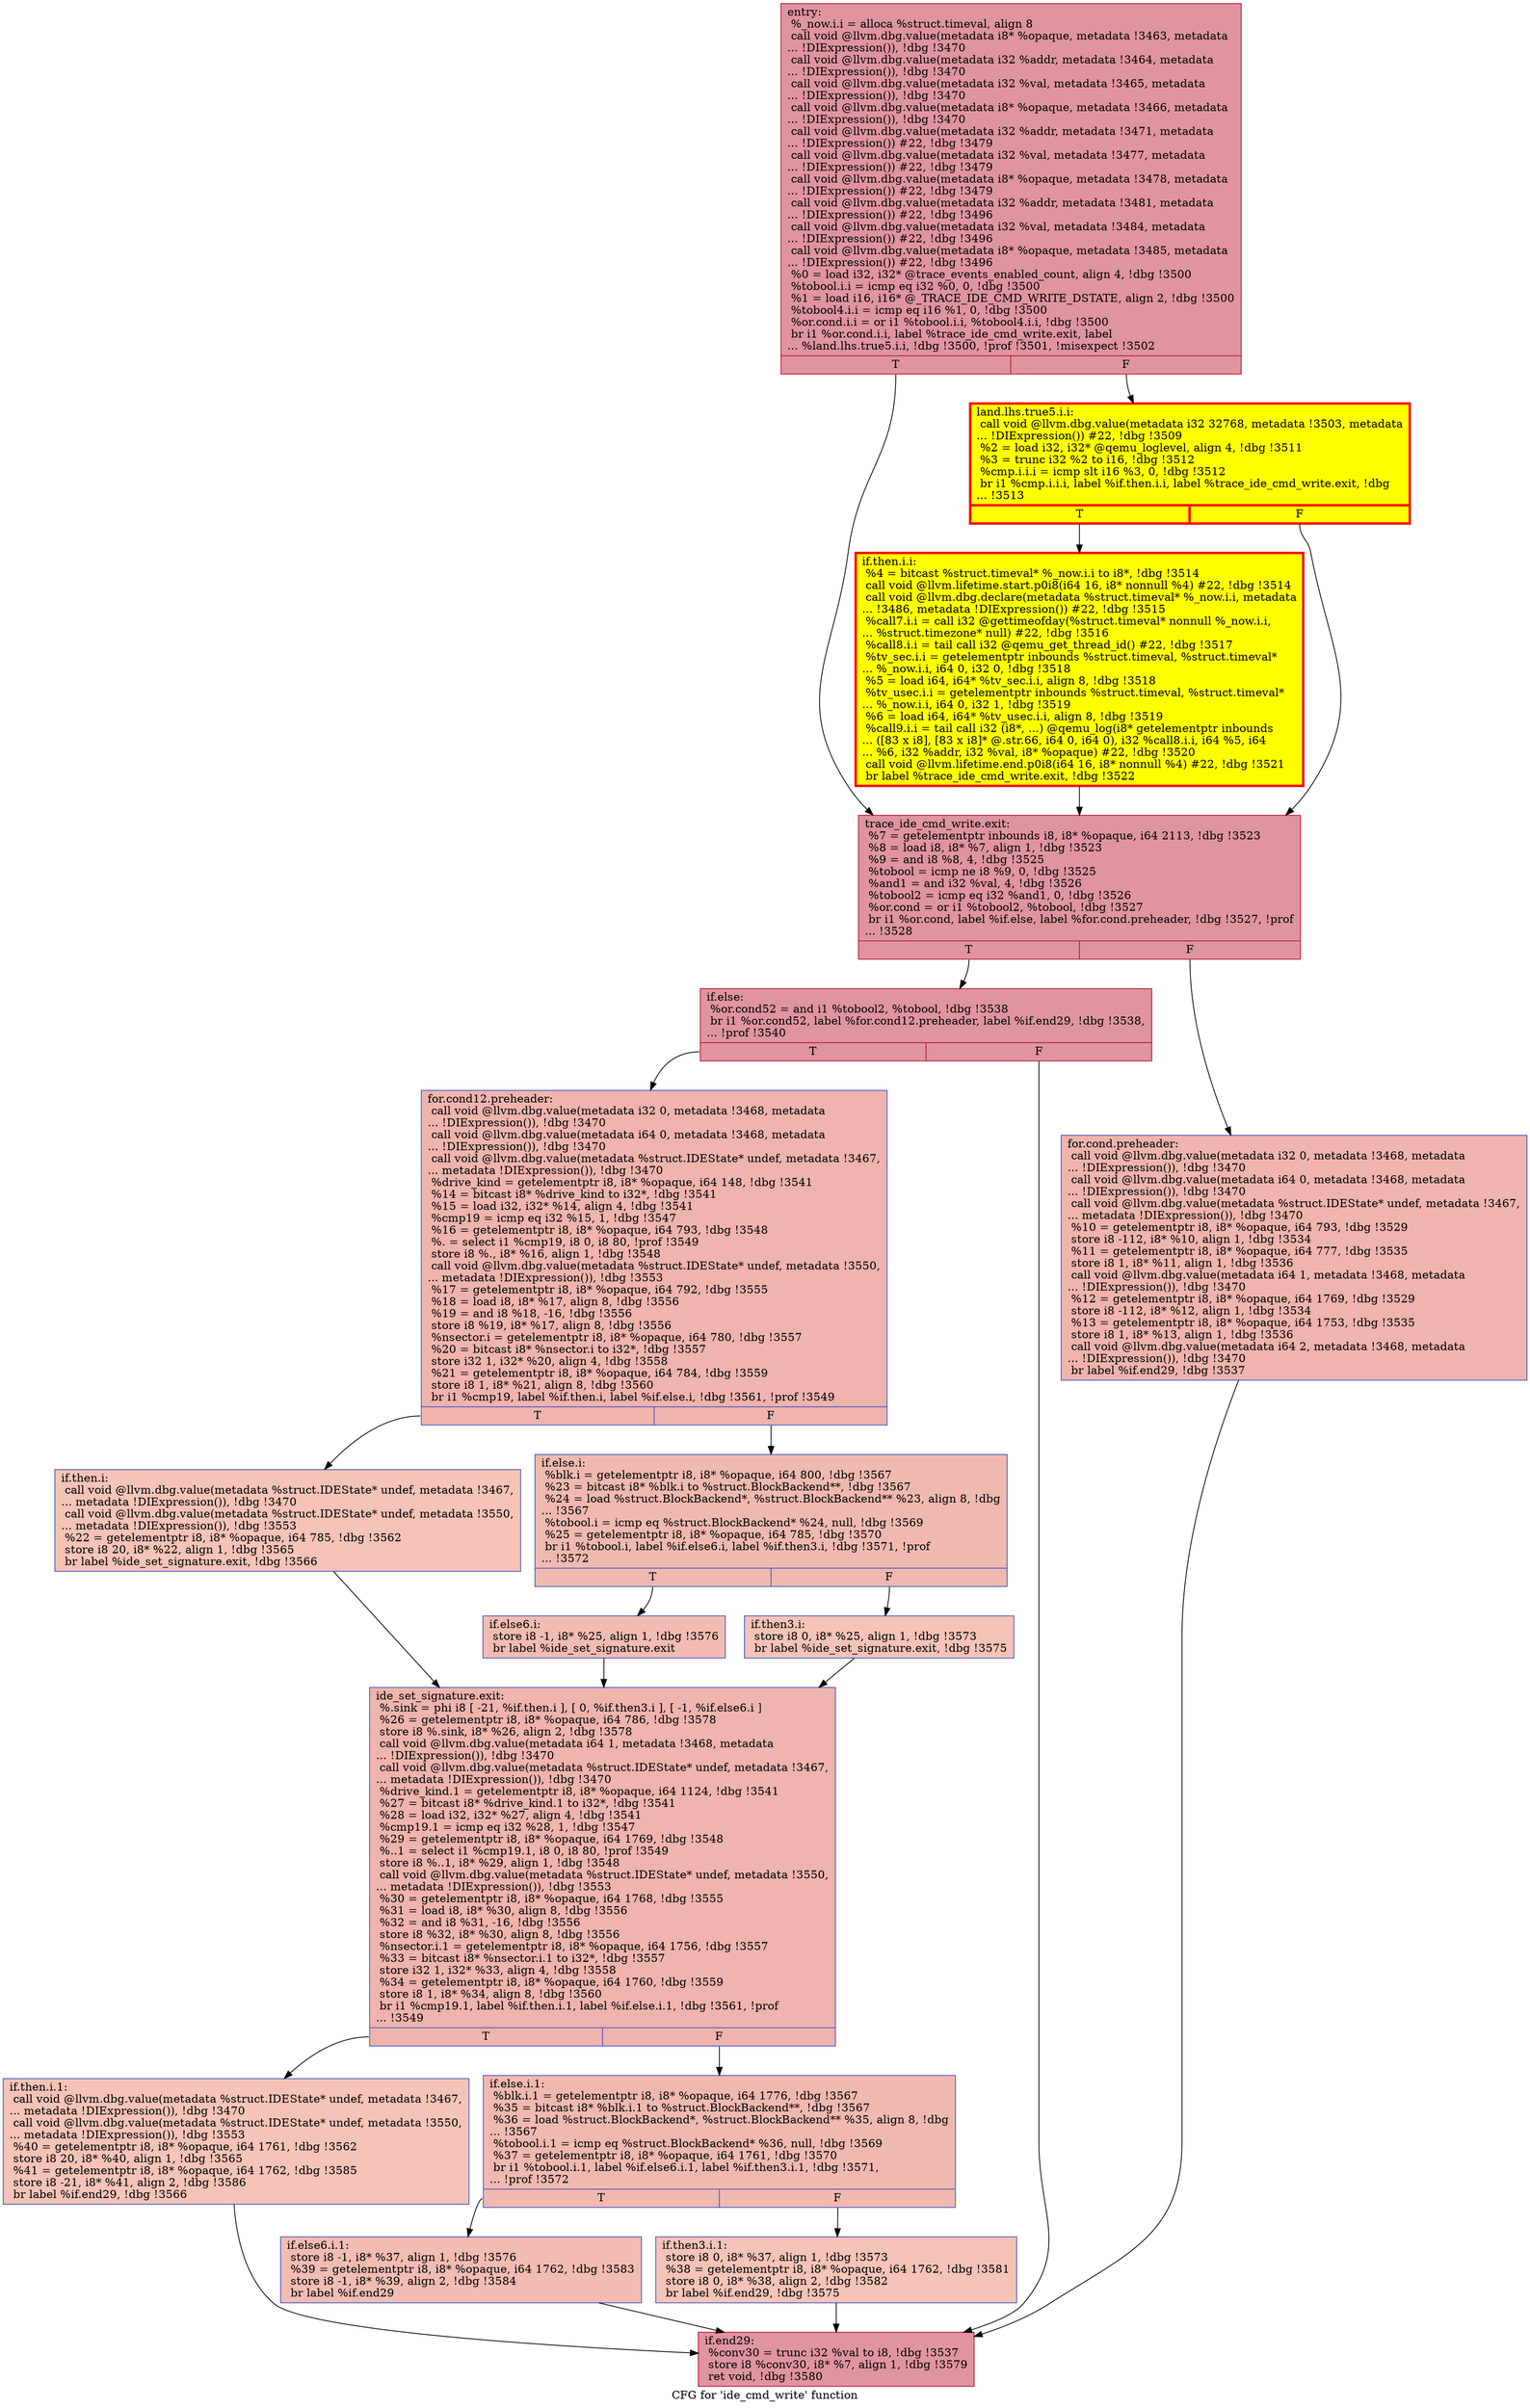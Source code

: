 digraph "CFG for 'ide_cmd_write' function" {
	label="CFG for 'ide_cmd_write' function";

	Node0x5650928cf960 [shape=record,color="#b70d28ff", style=filled, fillcolor="#b70d2870",label="{entry:\l  %_now.i.i = alloca %struct.timeval, align 8\l  call void @llvm.dbg.value(metadata i8* %opaque, metadata !3463, metadata\l... !DIExpression()), !dbg !3470\l  call void @llvm.dbg.value(metadata i32 %addr, metadata !3464, metadata\l... !DIExpression()), !dbg !3470\l  call void @llvm.dbg.value(metadata i32 %val, metadata !3465, metadata\l... !DIExpression()), !dbg !3470\l  call void @llvm.dbg.value(metadata i8* %opaque, metadata !3466, metadata\l... !DIExpression()), !dbg !3470\l  call void @llvm.dbg.value(metadata i32 %addr, metadata !3471, metadata\l... !DIExpression()) #22, !dbg !3479\l  call void @llvm.dbg.value(metadata i32 %val, metadata !3477, metadata\l... !DIExpression()) #22, !dbg !3479\l  call void @llvm.dbg.value(metadata i8* %opaque, metadata !3478, metadata\l... !DIExpression()) #22, !dbg !3479\l  call void @llvm.dbg.value(metadata i32 %addr, metadata !3481, metadata\l... !DIExpression()) #22, !dbg !3496\l  call void @llvm.dbg.value(metadata i32 %val, metadata !3484, metadata\l... !DIExpression()) #22, !dbg !3496\l  call void @llvm.dbg.value(metadata i8* %opaque, metadata !3485, metadata\l... !DIExpression()) #22, !dbg !3496\l  %0 = load i32, i32* @trace_events_enabled_count, align 4, !dbg !3500\l  %tobool.i.i = icmp eq i32 %0, 0, !dbg !3500\l  %1 = load i16, i16* @_TRACE_IDE_CMD_WRITE_DSTATE, align 2, !dbg !3500\l  %tobool4.i.i = icmp eq i16 %1, 0, !dbg !3500\l  %or.cond.i.i = or i1 %tobool.i.i, %tobool4.i.i, !dbg !3500\l  br i1 %or.cond.i.i, label %trace_ide_cmd_write.exit, label\l... %land.lhs.true5.i.i, !dbg !3500, !prof !3501, !misexpect !3502\l|{<s0>T|<s1>F}}"];
	Node0x5650928cf960:s0 -> Node0x565092b3c250;
	Node0x5650928cf960:s1 -> Node0x565092374fb0;
	Node0x565092374fb0 [shape=record,penwidth=3.0, style="filled", color="red", fillcolor="yellow",label="{land.lhs.true5.i.i:                               \l  call void @llvm.dbg.value(metadata i32 32768, metadata !3503, metadata\l... !DIExpression()) #22, !dbg !3509\l  %2 = load i32, i32* @qemu_loglevel, align 4, !dbg !3511\l  %3 = trunc i32 %2 to i16, !dbg !3512\l  %cmp.i.i.i = icmp slt i16 %3, 0, !dbg !3512\l  br i1 %cmp.i.i.i, label %if.then.i.i, label %trace_ide_cmd_write.exit, !dbg\l... !3513\l|{<s0>T|<s1>F}}"];
	Node0x565092374fb0:s0 -> Node0x565092e214c0;
	Node0x565092374fb0:s1 -> Node0x565092b3c250;
	Node0x565092e214c0 [shape=record,penwidth=3.0, style="filled", color="red", fillcolor="yellow",label="{if.then.i.i:                                      \l  %4 = bitcast %struct.timeval* %_now.i.i to i8*, !dbg !3514\l  call void @llvm.lifetime.start.p0i8(i64 16, i8* nonnull %4) #22, !dbg !3514\l  call void @llvm.dbg.declare(metadata %struct.timeval* %_now.i.i, metadata\l... !3486, metadata !DIExpression()) #22, !dbg !3515\l  %call7.i.i = call i32 @gettimeofday(%struct.timeval* nonnull %_now.i.i,\l... %struct.timezone* null) #22, !dbg !3516\l  %call8.i.i = tail call i32 @qemu_get_thread_id() #22, !dbg !3517\l  %tv_sec.i.i = getelementptr inbounds %struct.timeval, %struct.timeval*\l... %_now.i.i, i64 0, i32 0, !dbg !3518\l  %5 = load i64, i64* %tv_sec.i.i, align 8, !dbg !3518\l  %tv_usec.i.i = getelementptr inbounds %struct.timeval, %struct.timeval*\l... %_now.i.i, i64 0, i32 1, !dbg !3519\l  %6 = load i64, i64* %tv_usec.i.i, align 8, !dbg !3519\l  %call9.i.i = tail call i32 (i8*, ...) @qemu_log(i8* getelementptr inbounds\l... ([83 x i8], [83 x i8]* @.str.66, i64 0, i64 0), i32 %call8.i.i, i64 %5, i64\l... %6, i32 %addr, i32 %val, i8* %opaque) #22, !dbg !3520\l  call void @llvm.lifetime.end.p0i8(i64 16, i8* nonnull %4) #22, !dbg !3521\l  br label %trace_ide_cmd_write.exit, !dbg !3522\l}"];
	Node0x565092e214c0 -> Node0x565092b3c250;
	Node0x565092b3c250 [shape=record,color="#b70d28ff", style=filled, fillcolor="#b70d2870",label="{trace_ide_cmd_write.exit:                         \l  %7 = getelementptr inbounds i8, i8* %opaque, i64 2113, !dbg !3523\l  %8 = load i8, i8* %7, align 1, !dbg !3523\l  %9 = and i8 %8, 4, !dbg !3525\l  %tobool = icmp ne i8 %9, 0, !dbg !3525\l  %and1 = and i32 %val, 4, !dbg !3526\l  %tobool2 = icmp eq i32 %and1, 0, !dbg !3526\l  %or.cond = or i1 %tobool2, %tobool, !dbg !3527\l  br i1 %or.cond, label %if.else, label %for.cond.preheader, !dbg !3527, !prof\l... !3528\l|{<s0>T|<s1>F}}"];
	Node0x565092b3c250:s0 -> Node0x565092bc5580;
	Node0x565092b3c250:s1 -> Node0x565093016ba0;
	Node0x565093016ba0 [shape=record,color="#3d50c3ff", style=filled, fillcolor="#d8564670",label="{for.cond.preheader:                               \l  call void @llvm.dbg.value(metadata i32 0, metadata !3468, metadata\l... !DIExpression()), !dbg !3470\l  call void @llvm.dbg.value(metadata i64 0, metadata !3468, metadata\l... !DIExpression()), !dbg !3470\l  call void @llvm.dbg.value(metadata %struct.IDEState* undef, metadata !3467,\l... metadata !DIExpression()), !dbg !3470\l  %10 = getelementptr i8, i8* %opaque, i64 793, !dbg !3529\l  store i8 -112, i8* %10, align 1, !dbg !3534\l  %11 = getelementptr i8, i8* %opaque, i64 777, !dbg !3535\l  store i8 1, i8* %11, align 1, !dbg !3536\l  call void @llvm.dbg.value(metadata i64 1, metadata !3468, metadata\l... !DIExpression()), !dbg !3470\l  %12 = getelementptr i8, i8* %opaque, i64 1769, !dbg !3529\l  store i8 -112, i8* %12, align 1, !dbg !3534\l  %13 = getelementptr i8, i8* %opaque, i64 1753, !dbg !3535\l  store i8 1, i8* %13, align 1, !dbg !3536\l  call void @llvm.dbg.value(metadata i64 2, metadata !3468, metadata\l... !DIExpression()), !dbg !3470\l  br label %if.end29, !dbg !3537\l}"];
	Node0x565093016ba0 -> Node0x565092bc5530;
	Node0x565092bc5580 [shape=record,color="#b70d28ff", style=filled, fillcolor="#b70d2870",label="{if.else:                                          \l  %or.cond52 = and i1 %tobool2, %tobool, !dbg !3538\l  br i1 %or.cond52, label %for.cond12.preheader, label %if.end29, !dbg !3538,\l... !prof !3540\l|{<s0>T|<s1>F}}"];
	Node0x565092bc5580:s0 -> Node0x565093079250;
	Node0x565092bc5580:s1 -> Node0x565092bc5530;
	Node0x565093079250 [shape=record,color="#3d50c3ff", style=filled, fillcolor="#d8564670",label="{for.cond12.preheader:                             \l  call void @llvm.dbg.value(metadata i32 0, metadata !3468, metadata\l... !DIExpression()), !dbg !3470\l  call void @llvm.dbg.value(metadata i64 0, metadata !3468, metadata\l... !DIExpression()), !dbg !3470\l  call void @llvm.dbg.value(metadata %struct.IDEState* undef, metadata !3467,\l... metadata !DIExpression()), !dbg !3470\l  %drive_kind = getelementptr i8, i8* %opaque, i64 148, !dbg !3541\l  %14 = bitcast i8* %drive_kind to i32*, !dbg !3541\l  %15 = load i32, i32* %14, align 4, !dbg !3541\l  %cmp19 = icmp eq i32 %15, 1, !dbg !3547\l  %16 = getelementptr i8, i8* %opaque, i64 793, !dbg !3548\l  %. = select i1 %cmp19, i8 0, i8 80, !prof !3549\l  store i8 %., i8* %16, align 1, !dbg !3548\l  call void @llvm.dbg.value(metadata %struct.IDEState* undef, metadata !3550,\l... metadata !DIExpression()), !dbg !3553\l  %17 = getelementptr i8, i8* %opaque, i64 792, !dbg !3555\l  %18 = load i8, i8* %17, align 8, !dbg !3556\l  %19 = and i8 %18, -16, !dbg !3556\l  store i8 %19, i8* %17, align 8, !dbg !3556\l  %nsector.i = getelementptr i8, i8* %opaque, i64 780, !dbg !3557\l  %20 = bitcast i8* %nsector.i to i32*, !dbg !3557\l  store i32 1, i32* %20, align 4, !dbg !3558\l  %21 = getelementptr i8, i8* %opaque, i64 784, !dbg !3559\l  store i8 1, i8* %21, align 8, !dbg !3560\l  br i1 %cmp19, label %if.then.i, label %if.else.i, !dbg !3561, !prof !3549\l|{<s0>T|<s1>F}}"];
	Node0x565093079250:s0 -> Node0x565092df5870;
	Node0x565093079250:s1 -> Node0x565092daf190;
	Node0x565092df5870 [shape=record,color="#3d50c3ff", style=filled, fillcolor="#e8765c70",label="{if.then.i:                                        \l  call void @llvm.dbg.value(metadata %struct.IDEState* undef, metadata !3467,\l... metadata !DIExpression()), !dbg !3470\l  call void @llvm.dbg.value(metadata %struct.IDEState* undef, metadata !3550,\l... metadata !DIExpression()), !dbg !3553\l  %22 = getelementptr i8, i8* %opaque, i64 785, !dbg !3562\l  store i8 20, i8* %22, align 1, !dbg !3565\l  br label %ide_set_signature.exit, !dbg !3566\l}"];
	Node0x565092df5870 -> Node0x565092b9b010;
	Node0x565092daf190 [shape=record,color="#3d50c3ff", style=filled, fillcolor="#de614d70",label="{if.else.i:                                        \l  %blk.i = getelementptr i8, i8* %opaque, i64 800, !dbg !3567\l  %23 = bitcast i8* %blk.i to %struct.BlockBackend**, !dbg !3567\l  %24 = load %struct.BlockBackend*, %struct.BlockBackend** %23, align 8, !dbg\l... !3567\l  %tobool.i = icmp eq %struct.BlockBackend* %24, null, !dbg !3569\l  %25 = getelementptr i8, i8* %opaque, i64 785, !dbg !3570\l  br i1 %tobool.i, label %if.else6.i, label %if.then3.i, !dbg !3571, !prof\l... !3572\l|{<s0>T|<s1>F}}"];
	Node0x565092daf190:s0 -> Node0x565092d3e5a0;
	Node0x565092daf190:s1 -> Node0x565092e0cee0;
	Node0x565092e0cee0 [shape=record,color="#3d50c3ff", style=filled, fillcolor="#e8765c70",label="{if.then3.i:                                       \l  store i8 0, i8* %25, align 1, !dbg !3573\l  br label %ide_set_signature.exit, !dbg !3575\l}"];
	Node0x565092e0cee0 -> Node0x565092b9b010;
	Node0x565092d3e5a0 [shape=record,color="#3d50c3ff", style=filled, fillcolor="#e1675170",label="{if.else6.i:                                       \l  store i8 -1, i8* %25, align 1, !dbg !3576\l  br label %ide_set_signature.exit\l}"];
	Node0x565092d3e5a0 -> Node0x565092b9b010;
	Node0x565092b9b010 [shape=record,color="#3d50c3ff", style=filled, fillcolor="#d8564670",label="{ide_set_signature.exit:                           \l  %.sink = phi i8 [ -21, %if.then.i ], [ 0, %if.then3.i ], [ -1, %if.else6.i ]\l  %26 = getelementptr i8, i8* %opaque, i64 786, !dbg !3578\l  store i8 %.sink, i8* %26, align 2, !dbg !3578\l  call void @llvm.dbg.value(metadata i64 1, metadata !3468, metadata\l... !DIExpression()), !dbg !3470\l  call void @llvm.dbg.value(metadata %struct.IDEState* undef, metadata !3467,\l... metadata !DIExpression()), !dbg !3470\l  %drive_kind.1 = getelementptr i8, i8* %opaque, i64 1124, !dbg !3541\l  %27 = bitcast i8* %drive_kind.1 to i32*, !dbg !3541\l  %28 = load i32, i32* %27, align 4, !dbg !3541\l  %cmp19.1 = icmp eq i32 %28, 1, !dbg !3547\l  %29 = getelementptr i8, i8* %opaque, i64 1769, !dbg !3548\l  %..1 = select i1 %cmp19.1, i8 0, i8 80, !prof !3549\l  store i8 %..1, i8* %29, align 1, !dbg !3548\l  call void @llvm.dbg.value(metadata %struct.IDEState* undef, metadata !3550,\l... metadata !DIExpression()), !dbg !3553\l  %30 = getelementptr i8, i8* %opaque, i64 1768, !dbg !3555\l  %31 = load i8, i8* %30, align 8, !dbg !3556\l  %32 = and i8 %31, -16, !dbg !3556\l  store i8 %32, i8* %30, align 8, !dbg !3556\l  %nsector.i.1 = getelementptr i8, i8* %opaque, i64 1756, !dbg !3557\l  %33 = bitcast i8* %nsector.i.1 to i32*, !dbg !3557\l  store i32 1, i32* %33, align 4, !dbg !3558\l  %34 = getelementptr i8, i8* %opaque, i64 1760, !dbg !3559\l  store i8 1, i8* %34, align 8, !dbg !3560\l  br i1 %cmp19.1, label %if.then.i.1, label %if.else.i.1, !dbg !3561, !prof\l... !3549\l|{<s0>T|<s1>F}}"];
	Node0x565092b9b010:s0 -> Node0x565092d35150;
	Node0x565092b9b010:s1 -> Node0x565092e62690;
	Node0x565092bc5530 [shape=record,color="#b70d28ff", style=filled, fillcolor="#b70d2870",label="{if.end29:                                         \l  %conv30 = trunc i32 %val to i8, !dbg !3537\l  store i8 %conv30, i8* %7, align 1, !dbg !3579\l  ret void, !dbg !3580\l}"];
	Node0x565092e62690 [shape=record,color="#3d50c3ff", style=filled, fillcolor="#de614d70",label="{if.else.i.1:                                      \l  %blk.i.1 = getelementptr i8, i8* %opaque, i64 1776, !dbg !3567\l  %35 = bitcast i8* %blk.i.1 to %struct.BlockBackend**, !dbg !3567\l  %36 = load %struct.BlockBackend*, %struct.BlockBackend** %35, align 8, !dbg\l... !3567\l  %tobool.i.1 = icmp eq %struct.BlockBackend* %36, null, !dbg !3569\l  %37 = getelementptr i8, i8* %opaque, i64 1761, !dbg !3570\l  br i1 %tobool.i.1, label %if.else6.i.1, label %if.then3.i.1, !dbg !3571,\l... !prof !3572\l|{<s0>T|<s1>F}}"];
	Node0x565092e62690:s0 -> Node0x565092bf4240;
	Node0x565092e62690:s1 -> Node0x565092bd47c0;
	Node0x565092bd47c0 [shape=record,color="#3d50c3ff", style=filled, fillcolor="#e8765c70",label="{if.then3.i.1:                                     \l  store i8 0, i8* %37, align 1, !dbg !3573\l  %38 = getelementptr i8, i8* %opaque, i64 1762, !dbg !3581\l  store i8 0, i8* %38, align 2, !dbg !3582\l  br label %if.end29, !dbg !3575\l}"];
	Node0x565092bd47c0 -> Node0x565092bc5530;
	Node0x565092bf4240 [shape=record,color="#3d50c3ff", style=filled, fillcolor="#e1675170",label="{if.else6.i.1:                                     \l  store i8 -1, i8* %37, align 1, !dbg !3576\l  %39 = getelementptr i8, i8* %opaque, i64 1762, !dbg !3583\l  store i8 -1, i8* %39, align 2, !dbg !3584\l  br label %if.end29\l}"];
	Node0x565092bf4240 -> Node0x565092bc5530;
	Node0x565092d35150 [shape=record,color="#3d50c3ff", style=filled, fillcolor="#e8765c70",label="{if.then.i.1:                                      \l  call void @llvm.dbg.value(metadata %struct.IDEState* undef, metadata !3467,\l... metadata !DIExpression()), !dbg !3470\l  call void @llvm.dbg.value(metadata %struct.IDEState* undef, metadata !3550,\l... metadata !DIExpression()), !dbg !3553\l  %40 = getelementptr i8, i8* %opaque, i64 1761, !dbg !3562\l  store i8 20, i8* %40, align 1, !dbg !3565\l  %41 = getelementptr i8, i8* %opaque, i64 1762, !dbg !3585\l  store i8 -21, i8* %41, align 2, !dbg !3586\l  br label %if.end29, !dbg !3566\l}"];
	Node0x565092d35150 -> Node0x565092bc5530;
}
